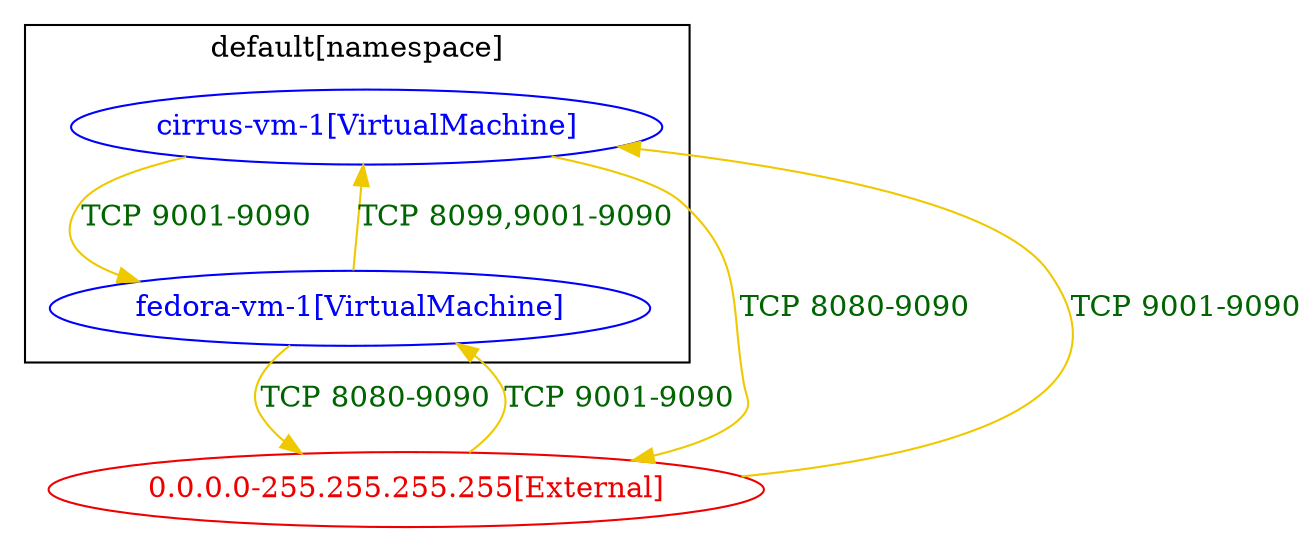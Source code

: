digraph {
	subgraph "cluster_default[namespace]" {
		color="black"
		fontcolor="black"
		"default/cirrus-vm-1[VirtualMachine]" [label="cirrus-vm-1[VirtualMachine]" color="blue" fontcolor="blue"]
		"default/fedora-vm-1[VirtualMachine]" [label="fedora-vm-1[VirtualMachine]" color="blue" fontcolor="blue"]
		label="default[namespace]"
	}
	"0.0.0.0-255.255.255.255[External]" [label="0.0.0.0-255.255.255.255[External]" color="red2" fontcolor="red2"]
	"0.0.0.0-255.255.255.255[External]" -> "default/cirrus-vm-1[VirtualMachine]" [label="TCP 9001-9090" color="gold2" fontcolor="darkgreen" weight=0.5]
	"0.0.0.0-255.255.255.255[External]" -> "default/fedora-vm-1[VirtualMachine]" [label="TCP 9001-9090" color="gold2" fontcolor="darkgreen" weight=0.5]
	"default/cirrus-vm-1[VirtualMachine]" -> "0.0.0.0-255.255.255.255[External]" [label="TCP 8080-9090" color="gold2" fontcolor="darkgreen" weight=1]
	"default/cirrus-vm-1[VirtualMachine]" -> "default/fedora-vm-1[VirtualMachine]" [label="TCP 9001-9090" color="gold2" fontcolor="darkgreen" weight=0.5]
	"default/fedora-vm-1[VirtualMachine]" -> "0.0.0.0-255.255.255.255[External]" [label="TCP 8080-9090" color="gold2" fontcolor="darkgreen" weight=1]
	"default/fedora-vm-1[VirtualMachine]" -> "default/cirrus-vm-1[VirtualMachine]" [label="TCP 8099,9001-9090" color="gold2" fontcolor="darkgreen" weight=1]
}